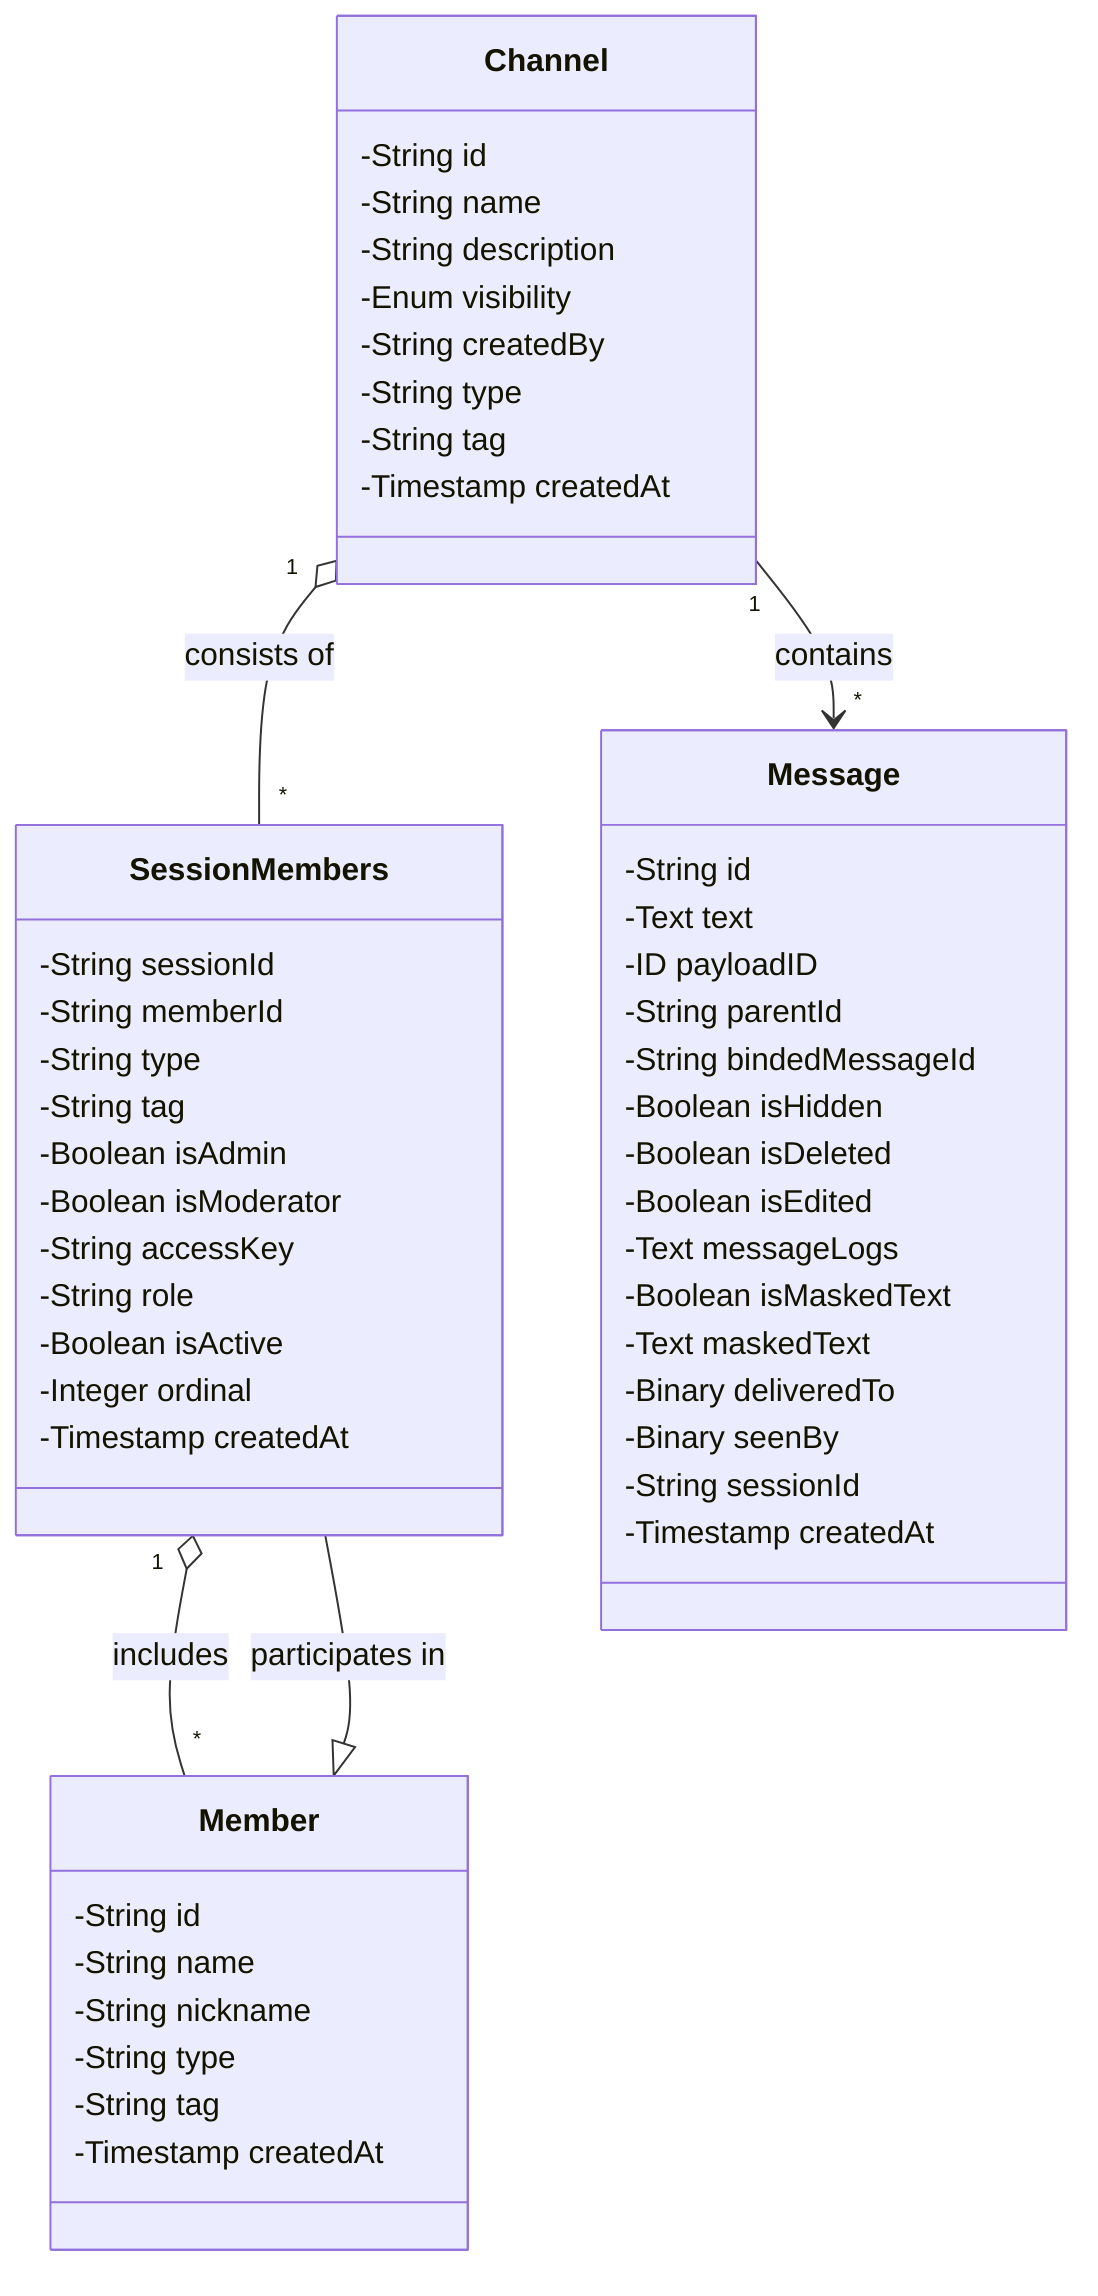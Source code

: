 classDiagram
    class Channel {
        -String id
        -String name
        -String description
        -Enum visibility
        -String createdBy
        -String type
        -String tag
        -Timestamp createdAt
    }

    class Member {
        -String id
        -String name
        -String nickname
        -String type
        -String tag
        -Timestamp createdAt
    }

    class SessionMembers {
        -String sessionId
        -String memberId
        -String type
        -String tag
        -Boolean isAdmin
        -Boolean isModerator
        -String accessKey
        -String role
        -Boolean isActive
        -Integer ordinal
        -Timestamp createdAt
    }

    class Message {
        -String id
        -Text text
        -ID payloadID
        -String parentId
        -String bindedMessageId
        -Boolean isHidden
        -Boolean isDeleted
        -Boolean isEdited
        -Text messageLogs
        -Boolean isMaskedText
        -Text maskedText
        -Binary deliveredTo
        -Binary seenBy
        -String sessionId
        -Timestamp createdAt
    }

    Channel "1" o-- "*" SessionMembers : consists of
    SessionMembers "1" o-- "*" Member : includes
    Channel "1" --> "*" Message : contains
    Member <|-- SessionMembers : participates in
